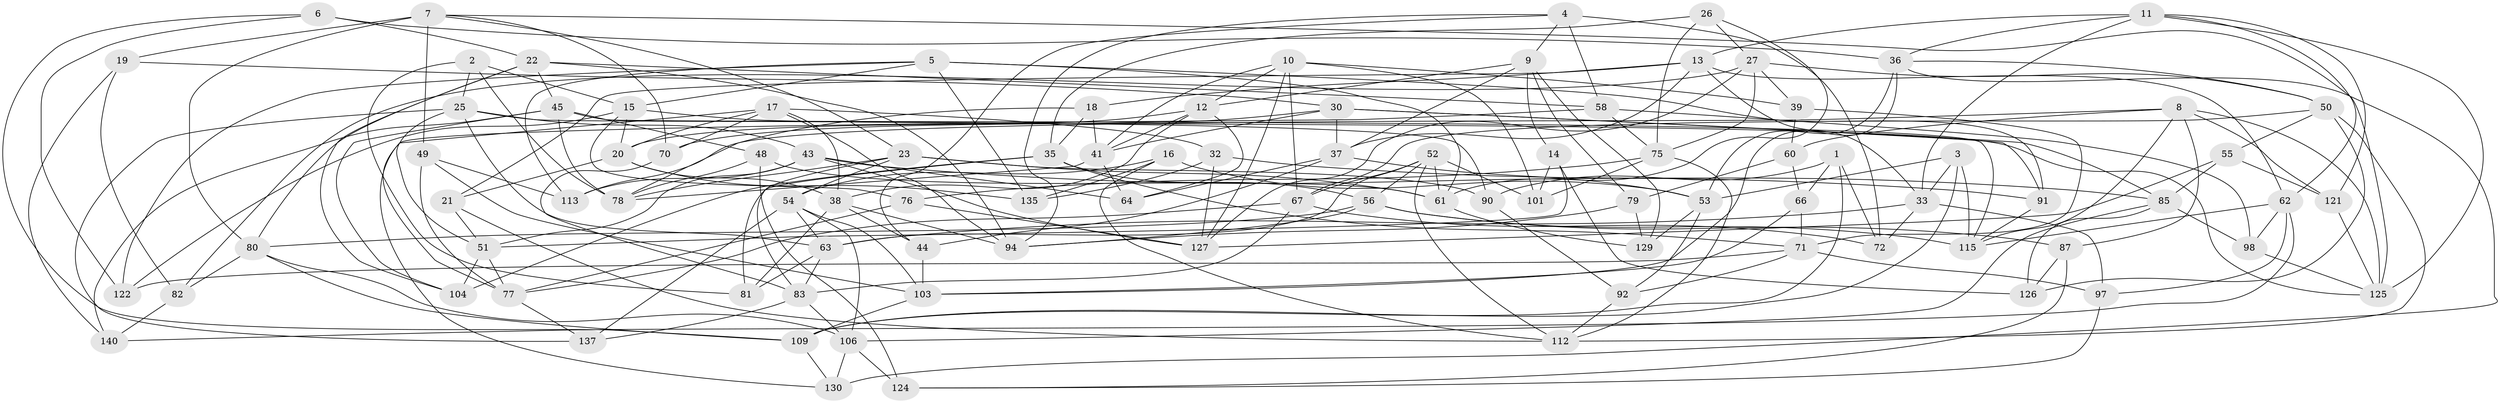 // Generated by graph-tools (version 1.1) at 2025/52/02/27/25 19:52:35]
// undirected, 94 vertices, 238 edges
graph export_dot {
graph [start="1"]
  node [color=gray90,style=filled];
  1;
  2;
  3;
  4 [super="+93"];
  5 [super="+133"];
  6;
  7 [super="+28"];
  8 [super="+105"];
  9 [super="+65"];
  10 [super="+40"];
  11 [super="+89"];
  12 [super="+88"];
  13 [super="+118"];
  14;
  15 [super="+46"];
  16;
  17 [super="+24"];
  18;
  19;
  20 [super="+29"];
  21;
  22 [super="+57"];
  23 [super="+47"];
  25 [super="+31"];
  26;
  27 [super="+136"];
  30 [super="+117"];
  32;
  33 [super="+34"];
  35 [super="+73"];
  36 [super="+59"];
  37 [super="+42"];
  38 [super="+145"];
  39;
  41 [super="+69"];
  43 [super="+68"];
  44;
  45 [super="+102"];
  48;
  49;
  50 [super="+86"];
  51 [super="+100"];
  52 [super="+110"];
  53 [super="+107"];
  54 [super="+84"];
  55;
  56 [super="+114"];
  58 [super="+108"];
  60;
  61 [super="+96"];
  62 [super="+119"];
  63 [super="+111"];
  64;
  66;
  67 [super="+74"];
  70;
  71 [super="+123"];
  72;
  75 [super="+131"];
  76;
  77 [super="+143"];
  78 [super="+141"];
  79;
  80 [super="+99"];
  81;
  82;
  83 [super="+95"];
  85 [super="+144"];
  87;
  90;
  91;
  92;
  94 [super="+142"];
  97;
  98;
  101;
  103 [super="+128"];
  104;
  106 [super="+120"];
  109 [super="+116"];
  112 [super="+134"];
  113;
  115 [super="+138"];
  121;
  122;
  124;
  125 [super="+139"];
  126;
  127 [super="+132"];
  129;
  130;
  135;
  137;
  140;
  1 -- 66;
  1 -- 72;
  1 -- 90;
  1 -- 109;
  2 -- 81;
  2 -- 25;
  2 -- 15;
  2 -- 78;
  3 -- 33;
  3 -- 115;
  3 -- 109;
  3 -- 53;
  4 -- 44;
  4 -- 94;
  4 -- 58 [weight=2];
  4 -- 72;
  4 -- 9;
  5 -- 135;
  5 -- 113;
  5 -- 15;
  5 -- 61;
  5 -- 122;
  5 -- 91;
  6 -- 109;
  6 -- 122;
  6 -- 36;
  6 -- 22;
  7 -- 49;
  7 -- 70;
  7 -- 80;
  7 -- 19;
  7 -- 23;
  7 -- 125;
  8 -- 113;
  8 -- 115;
  8 -- 87;
  8 -- 121;
  8 -- 60;
  8 -- 125;
  9 -- 14;
  9 -- 79;
  9 -- 129;
  9 -- 12;
  9 -- 37;
  10 -- 101;
  10 -- 41;
  10 -- 67;
  10 -- 12;
  10 -- 127;
  10 -- 39;
  11 -- 62;
  11 -- 125;
  11 -- 33;
  11 -- 121;
  11 -- 36;
  11 -- 13;
  12 -- 41;
  12 -- 64;
  12 -- 38;
  12 -- 20;
  13 -- 18;
  13 -- 37;
  13 -- 62;
  13 -- 33;
  13 -- 21;
  14 -- 101;
  14 -- 126;
  14 -- 51;
  15 -- 76;
  15 -- 122;
  15 -- 125;
  15 -- 20;
  16 -- 112;
  16 -- 135;
  16 -- 53;
  16 -- 54;
  17 -- 38;
  17 -- 32;
  17 -- 94;
  17 -- 20;
  17 -- 77;
  17 -- 70;
  18 -- 41;
  18 -- 78;
  18 -- 35;
  19 -- 140;
  19 -- 82;
  19 -- 30;
  20 -- 135;
  20 -- 21;
  20 -- 38;
  21 -- 51;
  21 -- 112;
  22 -- 94;
  22 -- 80;
  22 -- 45;
  22 -- 104;
  22 -- 58;
  23 -- 90;
  23 -- 61;
  23 -- 54;
  23 -- 83;
  23 -- 78;
  25 -- 43;
  25 -- 137;
  25 -- 90;
  25 -- 51;
  25 -- 63;
  26 -- 27;
  26 -- 35;
  26 -- 75;
  26 -- 61;
  27 -- 82;
  27 -- 127;
  27 -- 50;
  27 -- 39;
  27 -- 75;
  30 -- 91;
  30 -- 41;
  30 -- 70;
  30 -- 37;
  30 -- 85;
  32 -- 135;
  32 -- 85;
  32 -- 127;
  33 -- 63;
  33 -- 72;
  33 -- 97;
  35 -- 56;
  35 -- 104;
  35 -- 81;
  35 -- 71;
  36 -- 103;
  36 -- 53;
  36 -- 50;
  36 -- 130;
  37 -- 53;
  37 -- 64;
  37 -- 44;
  38 -- 81;
  38 -- 94;
  38 -- 44;
  39 -- 60;
  39 -- 71;
  41 -- 64;
  41 -- 78;
  43 -- 51;
  43 -- 91;
  43 -- 64;
  43 -- 113;
  43 -- 127;
  44 -- 103;
  45 -- 48;
  45 -- 104;
  45 -- 115;
  45 -- 140;
  45 -- 78;
  48 -- 78;
  48 -- 124;
  48 -- 61;
  49 -- 113;
  49 -- 77;
  49 -- 103;
  50 -- 112;
  50 -- 67;
  50 -- 126;
  50 -- 55;
  51 -- 104;
  51 -- 77;
  52 -- 112;
  52 -- 101;
  52 -- 67;
  52 -- 56;
  52 -- 61;
  52 -- 63;
  53 -- 129;
  53 -- 92;
  54 -- 137;
  54 -- 106;
  54 -- 103;
  54 -- 63;
  55 -- 121;
  55 -- 127;
  55 -- 85;
  56 -- 115;
  56 -- 80;
  56 -- 94;
  56 -- 87;
  58 -- 130;
  58 -- 98;
  58 -- 75;
  60 -- 79;
  60 -- 66;
  61 -- 129;
  62 -- 98;
  62 -- 97;
  62 -- 140;
  62 -- 115;
  63 -- 81;
  63 -- 83;
  66 -- 71;
  66 -- 103;
  67 -- 83;
  67 -- 77;
  67 -- 72;
  70 -- 83;
  71 -- 122;
  71 -- 97;
  71 -- 92;
  75 -- 76;
  75 -- 112;
  75 -- 101;
  76 -- 77;
  76 -- 127;
  77 -- 137;
  79 -- 129;
  79 -- 94;
  80 -- 109;
  80 -- 82;
  80 -- 106;
  82 -- 140;
  83 -- 106;
  83 -- 137;
  85 -- 98;
  85 -- 106;
  85 -- 126;
  87 -- 124;
  87 -- 126;
  90 -- 92;
  91 -- 115;
  92 -- 112;
  97 -- 124;
  98 -- 125;
  103 -- 109;
  106 -- 124;
  106 -- 130;
  109 -- 130;
  121 -- 125;
}
